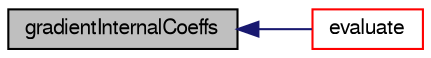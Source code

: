 digraph "gradientInternalCoeffs"
{
  bgcolor="transparent";
  edge [fontname="FreeSans",fontsize="10",labelfontname="FreeSans",labelfontsize="10"];
  node [fontname="FreeSans",fontsize="10",shape=record];
  rankdir="LR";
  Node123 [label="gradientInternalCoeffs",height=0.2,width=0.4,color="black", fillcolor="grey75", style="filled", fontcolor="black"];
  Node123 -> Node124 [dir="back",color="midnightblue",fontsize="10",style="solid",fontname="FreeSans"];
  Node124 [label="evaluate",height=0.2,width=0.4,color="red",URL="$a21994.html#ae591186d8bf9e7c4db700390ac9dfff7",tooltip="Evaluate the patch field, sets Updated to false. "];
}
